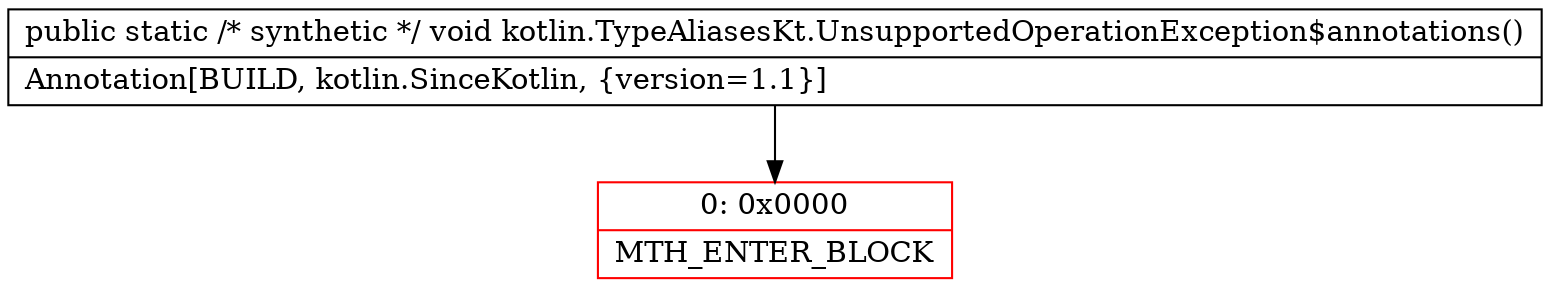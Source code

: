 digraph "CFG forkotlin.TypeAliasesKt.UnsupportedOperationException$annotations()V" {
subgraph cluster_Region_1687066209 {
label = "R(0)";
node [shape=record,color=blue];
}
Node_0 [shape=record,color=red,label="{0\:\ 0x0000|MTH_ENTER_BLOCK\l}"];
MethodNode[shape=record,label="{public static \/* synthetic *\/ void kotlin.TypeAliasesKt.UnsupportedOperationException$annotations()  | Annotation[BUILD, kotlin.SinceKotlin, \{version=1.1\}]\l}"];
MethodNode -> Node_0;
}

